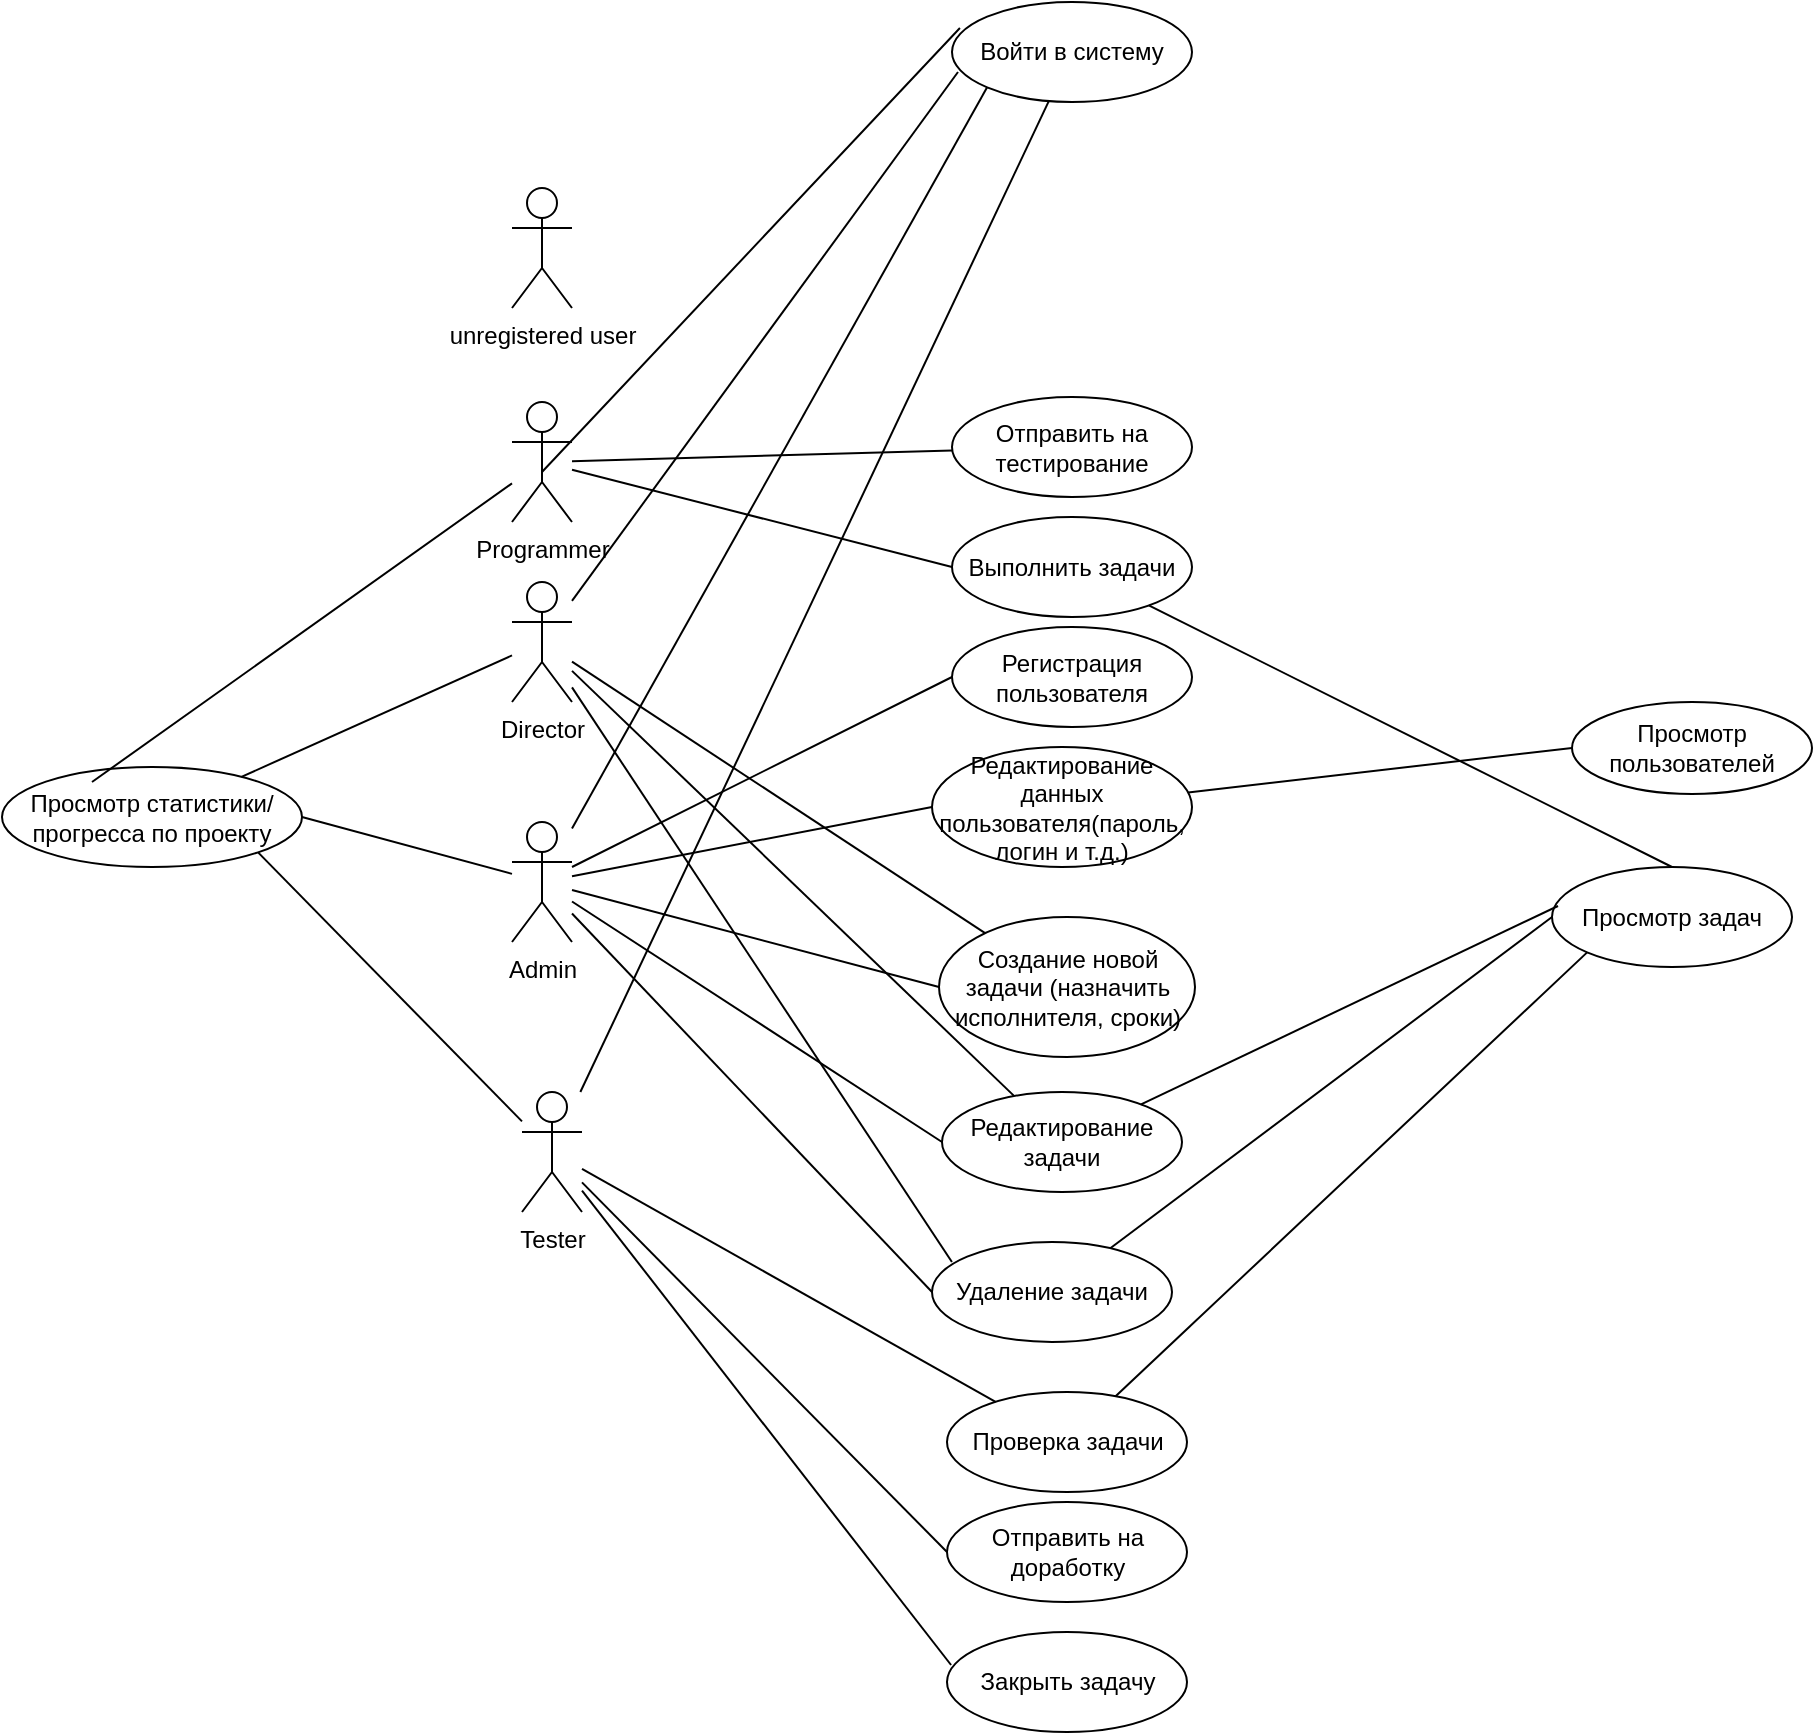 <mxfile version="12.0.2" type="github" pages="1"><diagram id="tdDG_EoE7Bu3NHv5ngjm" name="Page-1"><mxGraphModel dx="1609" dy="738" grid="1" gridSize="10" guides="1" tooltips="1" connect="1" arrows="1" fold="1" page="1" pageScale="1" pageWidth="827" pageHeight="1169" math="0" shadow="0"><root><mxCell id="0"/><mxCell id="1" parent="0"/><mxCell id="zS2LLz6jkBKpB4WhpKyO-1" value="Director" style="shape=umlActor;verticalLabelPosition=bottom;labelBackgroundColor=#ffffff;verticalAlign=top;html=1;outlineConnect=0;" vertex="1" parent="1"><mxGeometry x="100" y="370" width="30" height="60" as="geometry"/></mxCell><mxCell id="zS2LLz6jkBKpB4WhpKyO-7" value="Admin" style="shape=umlActor;verticalLabelPosition=bottom;labelBackgroundColor=#ffffff;verticalAlign=top;html=1;outlineConnect=0;" vertex="1" parent="1"><mxGeometry x="100" y="490" width="30" height="60" as="geometry"/></mxCell><mxCell id="zS2LLz6jkBKpB4WhpKyO-8" value="Programmer" style="shape=umlActor;verticalLabelPosition=bottom;labelBackgroundColor=#ffffff;verticalAlign=top;html=1;outlineConnect=0;" vertex="1" parent="1"><mxGeometry x="100" y="280" width="30" height="60" as="geometry"/></mxCell><mxCell id="zS2LLz6jkBKpB4WhpKyO-9" value="Tester" style="shape=umlActor;verticalLabelPosition=bottom;labelBackgroundColor=#ffffff;verticalAlign=top;html=1;outlineConnect=0;" vertex="1" parent="1"><mxGeometry x="105" y="625" width="30" height="60" as="geometry"/></mxCell><mxCell id="zS2LLz6jkBKpB4WhpKyO-13" value="unregistered user" style="shape=umlActor;verticalLabelPosition=bottom;labelBackgroundColor=#ffffff;verticalAlign=top;html=1;outlineConnect=0;" vertex="1" parent="1"><mxGeometry x="100" y="173" width="30" height="60" as="geometry"/></mxCell><mxCell id="zS2LLz6jkBKpB4WhpKyO-23" value="Выполнить задачи" style="ellipse;whiteSpace=wrap;html=1;" vertex="1" parent="1"><mxGeometry x="320" y="337.5" width="120" height="50" as="geometry"/></mxCell><mxCell id="zS2LLz6jkBKpB4WhpKyO-24" value="Отправить на тестирование" style="ellipse;whiteSpace=wrap;html=1;" vertex="1" parent="1"><mxGeometry x="320" y="277.5" width="120" height="50" as="geometry"/></mxCell><mxCell id="zS2LLz6jkBKpB4WhpKyO-25" value="Войти в систему" style="ellipse;whiteSpace=wrap;html=1;" vertex="1" parent="1"><mxGeometry x="320" y="80" width="120" height="50" as="geometry"/></mxCell><mxCell id="zS2LLz6jkBKpB4WhpKyO-27" value="Просмотр задач" style="ellipse;whiteSpace=wrap;html=1;" vertex="1" parent="1"><mxGeometry x="620" y="512.5" width="120" height="50" as="geometry"/></mxCell><mxCell id="zS2LLz6jkBKpB4WhpKyO-28" value="Регистрация пользователя" style="ellipse;whiteSpace=wrap;html=1;" vertex="1" parent="1"><mxGeometry x="320" y="392.5" width="120" height="50" as="geometry"/></mxCell><mxCell id="zS2LLz6jkBKpB4WhpKyO-29" value="Проверка задачи" style="ellipse;whiteSpace=wrap;html=1;" vertex="1" parent="1"><mxGeometry x="317.5" y="775" width="120" height="50" as="geometry"/></mxCell><mxCell id="zS2LLz6jkBKpB4WhpKyO-33" value="Отправить на доработку" style="ellipse;whiteSpace=wrap;html=1;" vertex="1" parent="1"><mxGeometry x="317.5" y="830" width="120" height="50" as="geometry"/></mxCell><mxCell id="zS2LLz6jkBKpB4WhpKyO-34" value="Закрыть задачу" style="ellipse;whiteSpace=wrap;html=1;" vertex="1" parent="1"><mxGeometry x="317.5" y="895" width="120" height="50" as="geometry"/></mxCell><mxCell id="zS2LLz6jkBKpB4WhpKyO-43" value="Создание новой задачи (назначить исполнителя, сроки)" style="ellipse;whiteSpace=wrap;html=1;" vertex="1" parent="1"><mxGeometry x="313.5" y="537.5" width="128" height="70" as="geometry"/></mxCell><mxCell id="zS2LLz6jkBKpB4WhpKyO-44" value="Редактирование задачи" style="ellipse;whiteSpace=wrap;html=1;" vertex="1" parent="1"><mxGeometry x="315" y="625" width="120" height="50" as="geometry"/></mxCell><mxCell id="zS2LLz6jkBKpB4WhpKyO-45" value="Удаление задачи" style="ellipse;whiteSpace=wrap;html=1;" vertex="1" parent="1"><mxGeometry x="310" y="700" width="120" height="50" as="geometry"/></mxCell><mxCell id="zS2LLz6jkBKpB4WhpKyO-48" value="" style="endArrow=none;html=1;entryX=0.033;entryY=0.26;entryDx=0;entryDy=0;entryPerimeter=0;" edge="1" parent="1" target="zS2LLz6jkBKpB4WhpKyO-25"><mxGeometry width="50" height="50" relative="1" as="geometry"><mxPoint x="115" y="315" as="sourcePoint"/><mxPoint x="165" y="265" as="targetPoint"/></mxGeometry></mxCell><mxCell id="zS2LLz6jkBKpB4WhpKyO-50" value="" style="endArrow=none;html=1;" edge="1" parent="1" source="zS2LLz6jkBKpB4WhpKyO-9" target="zS2LLz6jkBKpB4WhpKyO-25"><mxGeometry width="50" height="50" relative="1" as="geometry"><mxPoint x="135" y="670" as="sourcePoint"/><mxPoint x="205.711" y="620" as="targetPoint"/></mxGeometry></mxCell><mxCell id="zS2LLz6jkBKpB4WhpKyO-52" value="" style="endArrow=none;html=1;entryX=0;entryY=1;entryDx=0;entryDy=0;" edge="1" parent="1" source="zS2LLz6jkBKpB4WhpKyO-7" target="zS2LLz6jkBKpB4WhpKyO-25"><mxGeometry width="50" height="50" relative="1" as="geometry"><mxPoint x="130" y="570" as="sourcePoint"/><mxPoint x="200.711" y="520" as="targetPoint"/></mxGeometry></mxCell><mxCell id="zS2LLz6jkBKpB4WhpKyO-54" value="" style="endArrow=none;html=1;entryX=0.025;entryY=0.7;entryDx=0;entryDy=0;entryPerimeter=0;" edge="1" parent="1" source="zS2LLz6jkBKpB4WhpKyO-1" target="zS2LLz6jkBKpB4WhpKyO-25"><mxGeometry width="50" height="50" relative="1" as="geometry"><mxPoint x="130" y="450" as="sourcePoint"/><mxPoint x="200.711" y="400" as="targetPoint"/></mxGeometry></mxCell><mxCell id="zS2LLz6jkBKpB4WhpKyO-57" value="" style="endArrow=none;html=1;" edge="1" parent="1" source="zS2LLz6jkBKpB4WhpKyO-8" target="zS2LLz6jkBKpB4WhpKyO-24"><mxGeometry width="50" height="50" relative="1" as="geometry"><mxPoint x="130" y="360" as="sourcePoint"/><mxPoint x="200.711" y="310" as="targetPoint"/></mxGeometry></mxCell><mxCell id="zS2LLz6jkBKpB4WhpKyO-59" value="" style="endArrow=none;html=1;entryX=0;entryY=0.5;entryDx=0;entryDy=0;" edge="1" parent="1" source="zS2LLz6jkBKpB4WhpKyO-8" target="zS2LLz6jkBKpB4WhpKyO-23"><mxGeometry width="50" height="50" relative="1" as="geometry"><mxPoint x="130" y="360" as="sourcePoint"/><mxPoint x="200.711" y="310" as="targetPoint"/></mxGeometry></mxCell><mxCell id="zS2LLz6jkBKpB4WhpKyO-60" value="" style="endArrow=none;html=1;entryX=0;entryY=0.5;entryDx=0;entryDy=0;" edge="1" parent="1" source="zS2LLz6jkBKpB4WhpKyO-7" target="zS2LLz6jkBKpB4WhpKyO-28"><mxGeometry width="50" height="50" relative="1" as="geometry"><mxPoint x="130" y="570" as="sourcePoint"/><mxPoint x="200.711" y="520" as="targetPoint"/></mxGeometry></mxCell><mxCell id="zS2LLz6jkBKpB4WhpKyO-61" value="" style="endArrow=none;html=1;entryX=0;entryY=0.5;entryDx=0;entryDy=0;" edge="1" parent="1" source="zS2LLz6jkBKpB4WhpKyO-7" target="zS2LLz6jkBKpB4WhpKyO-43"><mxGeometry width="50" height="50" relative="1" as="geometry"><mxPoint x="130" y="570" as="sourcePoint"/><mxPoint x="200.711" y="520" as="targetPoint"/></mxGeometry></mxCell><mxCell id="zS2LLz6jkBKpB4WhpKyO-62" value="" style="endArrow=none;html=1;entryX=0;entryY=0.5;entryDx=0;entryDy=0;" edge="1" parent="1" source="zS2LLz6jkBKpB4WhpKyO-7" target="zS2LLz6jkBKpB4WhpKyO-45"><mxGeometry width="50" height="50" relative="1" as="geometry"><mxPoint x="130" y="570" as="sourcePoint"/><mxPoint x="200.711" y="520" as="targetPoint"/></mxGeometry></mxCell><mxCell id="zS2LLz6jkBKpB4WhpKyO-63" value="" style="endArrow=none;html=1;entryX=0;entryY=0.5;entryDx=0;entryDy=0;" edge="1" parent="1" source="zS2LLz6jkBKpB4WhpKyO-7" target="zS2LLz6jkBKpB4WhpKyO-44"><mxGeometry width="50" height="50" relative="1" as="geometry"><mxPoint x="130" y="570" as="sourcePoint"/><mxPoint x="200.711" y="520" as="targetPoint"/></mxGeometry></mxCell><mxCell id="zS2LLz6jkBKpB4WhpKyO-64" value="" style="endArrow=none;html=1;" edge="1" parent="1" source="zS2LLz6jkBKpB4WhpKyO-9" target="zS2LLz6jkBKpB4WhpKyO-29"><mxGeometry width="50" height="50" relative="1" as="geometry"><mxPoint x="135" y="670" as="sourcePoint"/><mxPoint x="205.711" y="620" as="targetPoint"/></mxGeometry></mxCell><mxCell id="zS2LLz6jkBKpB4WhpKyO-66" value="" style="endArrow=none;html=1;entryX=0;entryY=0.5;entryDx=0;entryDy=0;" edge="1" parent="1" source="zS2LLz6jkBKpB4WhpKyO-9" target="zS2LLz6jkBKpB4WhpKyO-33"><mxGeometry width="50" height="50" relative="1" as="geometry"><mxPoint x="135" y="670" as="sourcePoint"/><mxPoint x="205.711" y="620" as="targetPoint"/></mxGeometry></mxCell><mxCell id="zS2LLz6jkBKpB4WhpKyO-68" value="" style="endArrow=none;html=1;entryX=0.017;entryY=0.33;entryDx=0;entryDy=0;entryPerimeter=0;" edge="1" parent="1" source="zS2LLz6jkBKpB4WhpKyO-9" target="zS2LLz6jkBKpB4WhpKyO-34"><mxGeometry width="50" height="50" relative="1" as="geometry"><mxPoint x="135" y="670" as="sourcePoint"/><mxPoint x="205.711" y="620" as="targetPoint"/></mxGeometry></mxCell><mxCell id="zS2LLz6jkBKpB4WhpKyO-69" value="" style="endArrow=none;html=1;entryX=0.5;entryY=0;entryDx=0;entryDy=0;" edge="1" parent="1" source="zS2LLz6jkBKpB4WhpKyO-23" target="zS2LLz6jkBKpB4WhpKyO-27"><mxGeometry width="50" height="50" relative="1" as="geometry"><mxPoint x="440" y="412.5" as="sourcePoint"/><mxPoint x="510.711" y="362.5" as="targetPoint"/></mxGeometry></mxCell><mxCell id="zS2LLz6jkBKpB4WhpKyO-70" value="" style="endArrow=none;html=1;entryX=0;entryY=0.5;entryDx=0;entryDy=0;" edge="1" parent="1" source="zS2LLz6jkBKpB4WhpKyO-45" target="zS2LLz6jkBKpB4WhpKyO-27"><mxGeometry width="50" height="50" relative="1" as="geometry"><mxPoint x="440" y="587.5" as="sourcePoint"/><mxPoint x="510.711" y="537.5" as="targetPoint"/></mxGeometry></mxCell><mxCell id="zS2LLz6jkBKpB4WhpKyO-71" value="Редактирование данных пользователя(пароль, логин и т.д.)" style="ellipse;whiteSpace=wrap;html=1;" vertex="1" parent="1"><mxGeometry x="310" y="452.5" width="130" height="60" as="geometry"/></mxCell><mxCell id="zS2LLz6jkBKpB4WhpKyO-74" value="" style="endArrow=none;html=1;entryX=0;entryY=0.5;entryDx=0;entryDy=0;" edge="1" parent="1" source="zS2LLz6jkBKpB4WhpKyO-7" target="zS2LLz6jkBKpB4WhpKyO-71"><mxGeometry width="50" height="50" relative="1" as="geometry"><mxPoint x="130" y="570" as="sourcePoint"/><mxPoint x="200.711" y="520" as="targetPoint"/></mxGeometry></mxCell><mxCell id="zS2LLz6jkBKpB4WhpKyO-75" value="Просмотр пользователей" style="ellipse;whiteSpace=wrap;html=1;" vertex="1" parent="1"><mxGeometry x="630" y="430" width="120" height="46" as="geometry"/></mxCell><mxCell id="zS2LLz6jkBKpB4WhpKyO-77" value="" style="endArrow=none;html=1;entryX=0;entryY=0.5;entryDx=0;entryDy=0;" edge="1" parent="1" source="zS2LLz6jkBKpB4WhpKyO-71" target="zS2LLz6jkBKpB4WhpKyO-75"><mxGeometry width="50" height="50" relative="1" as="geometry"><mxPoint x="440" y="532.5" as="sourcePoint"/><mxPoint x="510.711" y="482.5" as="targetPoint"/></mxGeometry></mxCell><mxCell id="zS2LLz6jkBKpB4WhpKyO-78" value="" style="endArrow=none;html=1;entryX=0.025;entryY=0.39;entryDx=0;entryDy=0;entryPerimeter=0;" edge="1" parent="1" source="zS2LLz6jkBKpB4WhpKyO-44" target="zS2LLz6jkBKpB4WhpKyO-27"><mxGeometry width="50" height="50" relative="1" as="geometry"><mxPoint x="435" y="700" as="sourcePoint"/><mxPoint x="505.711" y="650" as="targetPoint"/></mxGeometry></mxCell><mxCell id="zS2LLz6jkBKpB4WhpKyO-80" value="" style="endArrow=none;html=1;entryX=0;entryY=1;entryDx=0;entryDy=0;" edge="1" parent="1" source="zS2LLz6jkBKpB4WhpKyO-29" target="zS2LLz6jkBKpB4WhpKyO-27"><mxGeometry width="50" height="50" relative="1" as="geometry"><mxPoint x="437.5" y="850" as="sourcePoint"/><mxPoint x="508.211" y="800" as="targetPoint"/></mxGeometry></mxCell><mxCell id="zS2LLz6jkBKpB4WhpKyO-81" value="" style="endArrow=none;html=1;" edge="1" parent="1" source="zS2LLz6jkBKpB4WhpKyO-1" target="zS2LLz6jkBKpB4WhpKyO-43"><mxGeometry width="50" height="50" relative="1" as="geometry"><mxPoint x="130" y="450" as="sourcePoint"/><mxPoint x="200.711" y="400" as="targetPoint"/></mxGeometry></mxCell><mxCell id="zS2LLz6jkBKpB4WhpKyO-82" value="" style="endArrow=none;html=1;" edge="1" parent="1" source="zS2LLz6jkBKpB4WhpKyO-1" target="zS2LLz6jkBKpB4WhpKyO-44"><mxGeometry width="50" height="50" relative="1" as="geometry"><mxPoint x="130" y="450" as="sourcePoint"/><mxPoint x="200.711" y="400" as="targetPoint"/></mxGeometry></mxCell><mxCell id="zS2LLz6jkBKpB4WhpKyO-83" value="" style="endArrow=none;html=1;entryX=0.083;entryY=0.2;entryDx=0;entryDy=0;entryPerimeter=0;" edge="1" parent="1" source="zS2LLz6jkBKpB4WhpKyO-1" target="zS2LLz6jkBKpB4WhpKyO-45"><mxGeometry width="50" height="50" relative="1" as="geometry"><mxPoint x="130" y="450" as="sourcePoint"/><mxPoint x="200.711" y="400" as="targetPoint"/></mxGeometry></mxCell><mxCell id="zS2LLz6jkBKpB4WhpKyO-85" value="Просмотр статистики/прогресса по проекту" style="ellipse;whiteSpace=wrap;html=1;fontStyle=0;" vertex="1" parent="1"><mxGeometry x="-155" y="462.5" width="150" height="50" as="geometry"/></mxCell><mxCell id="zS2LLz6jkBKpB4WhpKyO-88" value="" style="endArrow=none;html=1;" edge="1" parent="1" source="zS2LLz6jkBKpB4WhpKyO-1" target="zS2LLz6jkBKpB4WhpKyO-85"><mxGeometry width="50" height="50" relative="1" as="geometry"><mxPoint x="29.289" y="450" as="sourcePoint"/><mxPoint x="29.289" y="400" as="targetPoint"/></mxGeometry></mxCell><mxCell id="zS2LLz6jkBKpB4WhpKyO-89" value="" style="endArrow=none;html=1;entryX=1;entryY=0.5;entryDx=0;entryDy=0;" edge="1" parent="1" source="zS2LLz6jkBKpB4WhpKyO-7" target="zS2LLz6jkBKpB4WhpKyO-85"><mxGeometry width="50" height="50" relative="1" as="geometry"><mxPoint x="29.289" y="570" as="sourcePoint"/><mxPoint x="29.289" y="520" as="targetPoint"/></mxGeometry></mxCell><mxCell id="zS2LLz6jkBKpB4WhpKyO-90" value="" style="endArrow=none;html=1;entryX=1;entryY=1;entryDx=0;entryDy=0;" edge="1" parent="1" source="zS2LLz6jkBKpB4WhpKyO-9" target="zS2LLz6jkBKpB4WhpKyO-85"><mxGeometry width="50" height="50" relative="1" as="geometry"><mxPoint x="34.289" y="705" as="sourcePoint"/><mxPoint x="34.289" y="655" as="targetPoint"/></mxGeometry></mxCell><mxCell id="zS2LLz6jkBKpB4WhpKyO-91" value="" style="endArrow=none;html=1;entryX=0.3;entryY=0.15;entryDx=0;entryDy=0;entryPerimeter=0;" edge="1" parent="1" source="zS2LLz6jkBKpB4WhpKyO-8" target="zS2LLz6jkBKpB4WhpKyO-85"><mxGeometry width="50" height="50" relative="1" as="geometry"><mxPoint x="29.289" y="360" as="sourcePoint"/><mxPoint x="29.289" y="310" as="targetPoint"/></mxGeometry></mxCell></root></mxGraphModel></diagram></mxfile>